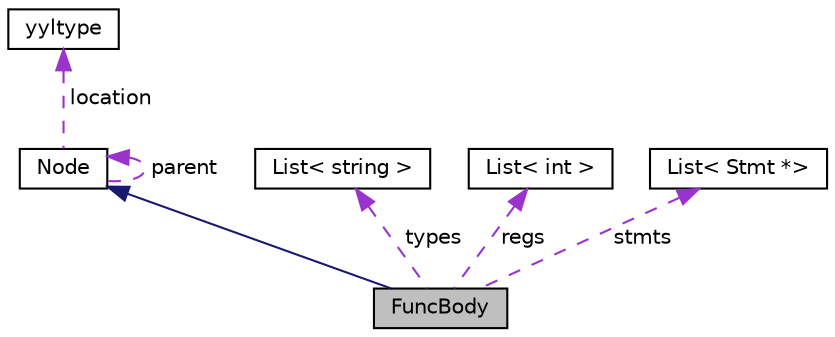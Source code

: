 digraph "FuncBody"
{
  edge [fontname="Helvetica",fontsize="10",labelfontname="Helvetica",labelfontsize="10"];
  node [fontname="Helvetica",fontsize="10",shape=record];
  Node2 [label="FuncBody",height=0.2,width=0.4,color="black", fillcolor="grey75", style="filled", fontcolor="black"];
  Node3 -> Node2 [dir="back",color="midnightblue",fontsize="10",style="solid",fontname="Helvetica"];
  Node3 [label="Node",height=0.2,width=0.4,color="black", fillcolor="white", style="filled",URL="$class_node.html"];
  Node3 -> Node3 [dir="back",color="darkorchid3",fontsize="10",style="dashed",label=" parent" ,fontname="Helvetica"];
  Node4 -> Node3 [dir="back",color="darkorchid3",fontsize="10",style="dashed",label=" location" ,fontname="Helvetica"];
  Node4 [label="yyltype",height=0.2,width=0.4,color="black", fillcolor="white", style="filled",URL="$structyyltype.html"];
  Node5 -> Node2 [dir="back",color="darkorchid3",fontsize="10",style="dashed",label=" types" ,fontname="Helvetica"];
  Node5 [label="List\< string \>",height=0.2,width=0.4,color="black", fillcolor="white", style="filled",URL="$class_list.html"];
  Node6 -> Node2 [dir="back",color="darkorchid3",fontsize="10",style="dashed",label=" regs" ,fontname="Helvetica"];
  Node6 [label="List\< int \>",height=0.2,width=0.4,color="black", fillcolor="white", style="filled",URL="$class_list.html"];
  Node7 -> Node2 [dir="back",color="darkorchid3",fontsize="10",style="dashed",label=" stmts" ,fontname="Helvetica"];
  Node7 [label="List\< Stmt *\>",height=0.2,width=0.4,color="black", fillcolor="white", style="filled",URL="$class_list.html"];
}

